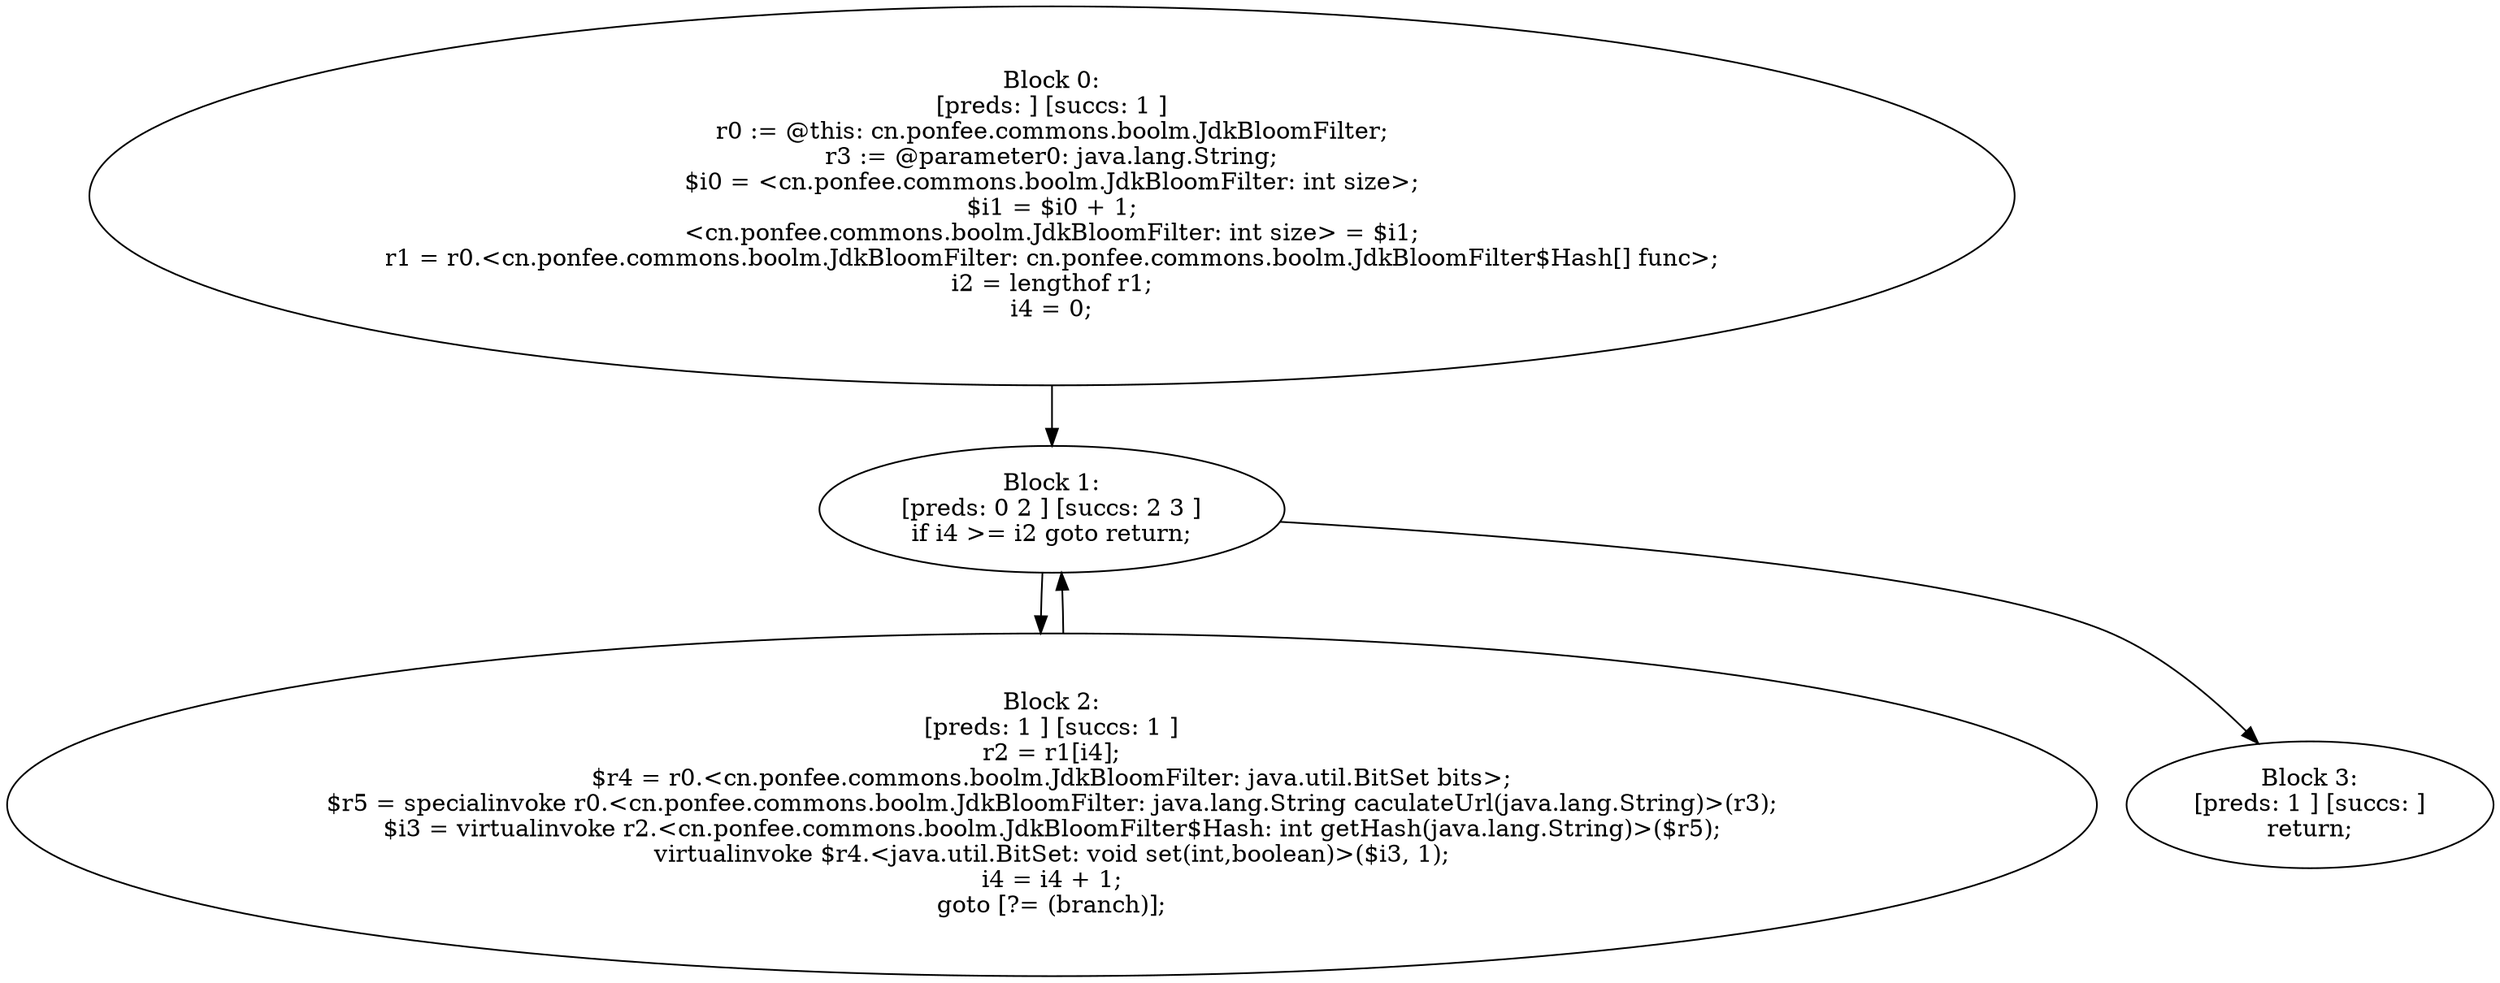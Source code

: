 digraph "unitGraph" {
    "Block 0:
[preds: ] [succs: 1 ]
r0 := @this: cn.ponfee.commons.boolm.JdkBloomFilter;
r3 := @parameter0: java.lang.String;
$i0 = <cn.ponfee.commons.boolm.JdkBloomFilter: int size>;
$i1 = $i0 + 1;
<cn.ponfee.commons.boolm.JdkBloomFilter: int size> = $i1;
r1 = r0.<cn.ponfee.commons.boolm.JdkBloomFilter: cn.ponfee.commons.boolm.JdkBloomFilter$Hash[] func>;
i2 = lengthof r1;
i4 = 0;
"
    "Block 1:
[preds: 0 2 ] [succs: 2 3 ]
if i4 >= i2 goto return;
"
    "Block 2:
[preds: 1 ] [succs: 1 ]
r2 = r1[i4];
$r4 = r0.<cn.ponfee.commons.boolm.JdkBloomFilter: java.util.BitSet bits>;
$r5 = specialinvoke r0.<cn.ponfee.commons.boolm.JdkBloomFilter: java.lang.String caculateUrl(java.lang.String)>(r3);
$i3 = virtualinvoke r2.<cn.ponfee.commons.boolm.JdkBloomFilter$Hash: int getHash(java.lang.String)>($r5);
virtualinvoke $r4.<java.util.BitSet: void set(int,boolean)>($i3, 1);
i4 = i4 + 1;
goto [?= (branch)];
"
    "Block 3:
[preds: 1 ] [succs: ]
return;
"
    "Block 0:
[preds: ] [succs: 1 ]
r0 := @this: cn.ponfee.commons.boolm.JdkBloomFilter;
r3 := @parameter0: java.lang.String;
$i0 = <cn.ponfee.commons.boolm.JdkBloomFilter: int size>;
$i1 = $i0 + 1;
<cn.ponfee.commons.boolm.JdkBloomFilter: int size> = $i1;
r1 = r0.<cn.ponfee.commons.boolm.JdkBloomFilter: cn.ponfee.commons.boolm.JdkBloomFilter$Hash[] func>;
i2 = lengthof r1;
i4 = 0;
"->"Block 1:
[preds: 0 2 ] [succs: 2 3 ]
if i4 >= i2 goto return;
";
    "Block 1:
[preds: 0 2 ] [succs: 2 3 ]
if i4 >= i2 goto return;
"->"Block 2:
[preds: 1 ] [succs: 1 ]
r2 = r1[i4];
$r4 = r0.<cn.ponfee.commons.boolm.JdkBloomFilter: java.util.BitSet bits>;
$r5 = specialinvoke r0.<cn.ponfee.commons.boolm.JdkBloomFilter: java.lang.String caculateUrl(java.lang.String)>(r3);
$i3 = virtualinvoke r2.<cn.ponfee.commons.boolm.JdkBloomFilter$Hash: int getHash(java.lang.String)>($r5);
virtualinvoke $r4.<java.util.BitSet: void set(int,boolean)>($i3, 1);
i4 = i4 + 1;
goto [?= (branch)];
";
    "Block 1:
[preds: 0 2 ] [succs: 2 3 ]
if i4 >= i2 goto return;
"->"Block 3:
[preds: 1 ] [succs: ]
return;
";
    "Block 2:
[preds: 1 ] [succs: 1 ]
r2 = r1[i4];
$r4 = r0.<cn.ponfee.commons.boolm.JdkBloomFilter: java.util.BitSet bits>;
$r5 = specialinvoke r0.<cn.ponfee.commons.boolm.JdkBloomFilter: java.lang.String caculateUrl(java.lang.String)>(r3);
$i3 = virtualinvoke r2.<cn.ponfee.commons.boolm.JdkBloomFilter$Hash: int getHash(java.lang.String)>($r5);
virtualinvoke $r4.<java.util.BitSet: void set(int,boolean)>($i3, 1);
i4 = i4 + 1;
goto [?= (branch)];
"->"Block 1:
[preds: 0 2 ] [succs: 2 3 ]
if i4 >= i2 goto return;
";
}
